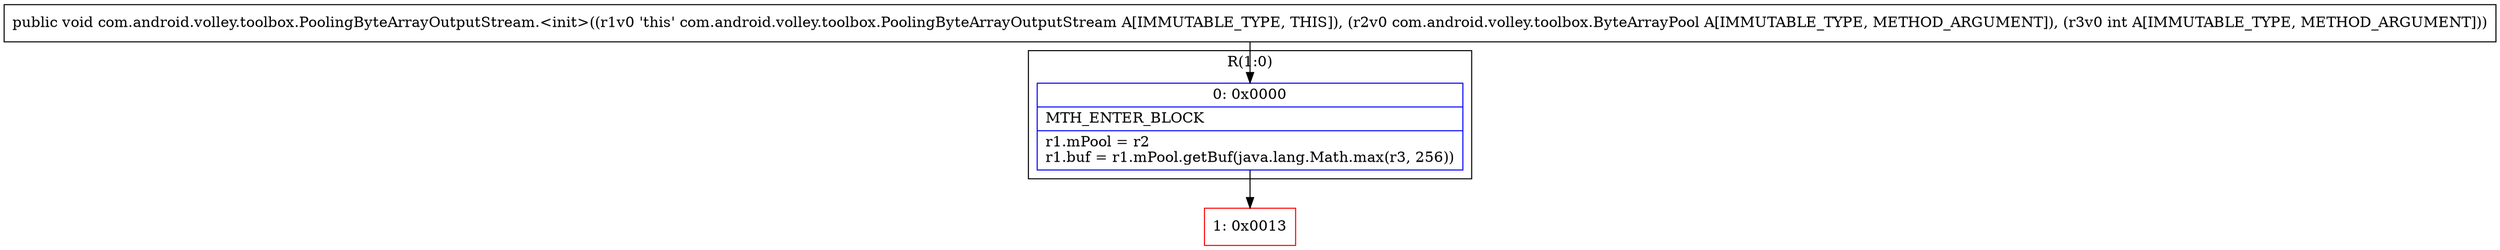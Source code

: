 digraph "CFG forcom.android.volley.toolbox.PoolingByteArrayOutputStream.\<init\>(Lcom\/android\/volley\/toolbox\/ByteArrayPool;I)V" {
subgraph cluster_Region_2113278840 {
label = "R(1:0)";
node [shape=record,color=blue];
Node_0 [shape=record,label="{0\:\ 0x0000|MTH_ENTER_BLOCK\l|r1.mPool = r2\lr1.buf = r1.mPool.getBuf(java.lang.Math.max(r3, 256))\l}"];
}
Node_1 [shape=record,color=red,label="{1\:\ 0x0013}"];
MethodNode[shape=record,label="{public void com.android.volley.toolbox.PoolingByteArrayOutputStream.\<init\>((r1v0 'this' com.android.volley.toolbox.PoolingByteArrayOutputStream A[IMMUTABLE_TYPE, THIS]), (r2v0 com.android.volley.toolbox.ByteArrayPool A[IMMUTABLE_TYPE, METHOD_ARGUMENT]), (r3v0 int A[IMMUTABLE_TYPE, METHOD_ARGUMENT])) }"];
MethodNode -> Node_0;
Node_0 -> Node_1;
}

